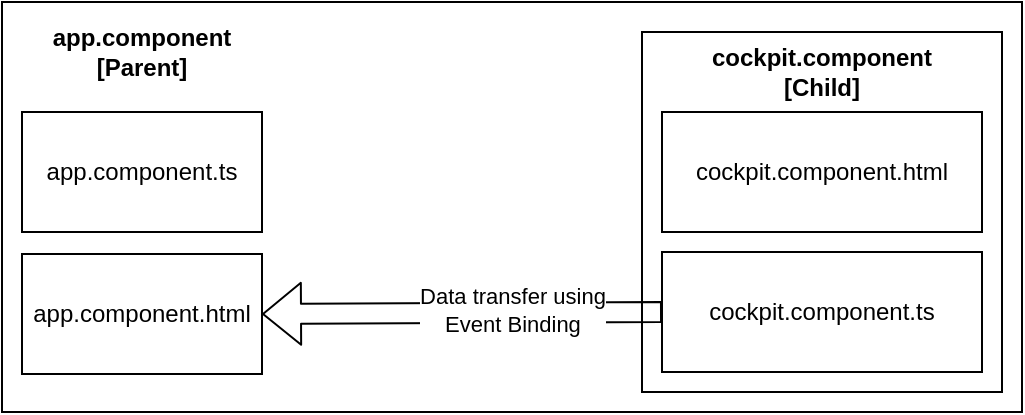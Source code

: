 <mxfile version="13.6.0" type="device"><diagram id="A13m-oPCycIV37kvDTGm" name="Page-1"><mxGraphModel dx="925" dy="502" grid="0" gridSize="10" guides="1" tooltips="1" connect="1" arrows="1" fold="1" page="1" pageScale="1" pageWidth="1654" pageHeight="2336" math="0" shadow="0"><root><mxCell id="0"/><mxCell id="1" parent="0"/><mxCell id="JgtcIwHJVHmPh_NvK8_y-8" value="" style="rounded=0;whiteSpace=wrap;html=1;" vertex="1" parent="1"><mxGeometry x="150" y="65" width="510" height="205" as="geometry"/></mxCell><mxCell id="JgtcIwHJVHmPh_NvK8_y-1" value="app.component.ts" style="rounded=0;whiteSpace=wrap;html=1;" vertex="1" parent="1"><mxGeometry x="160" y="120" width="120" height="60" as="geometry"/></mxCell><mxCell id="JgtcIwHJVHmPh_NvK8_y-2" value="app.component.html" style="rounded=0;whiteSpace=wrap;html=1;" vertex="1" parent="1"><mxGeometry x="160" y="191" width="120" height="60" as="geometry"/></mxCell><mxCell id="JgtcIwHJVHmPh_NvK8_y-7" value="" style="group" vertex="1" connectable="0" parent="1"><mxGeometry x="470" y="80" width="180" height="180" as="geometry"/></mxCell><mxCell id="JgtcIwHJVHmPh_NvK8_y-5" value="" style="rounded=0;whiteSpace=wrap;html=1;" vertex="1" parent="JgtcIwHJVHmPh_NvK8_y-7"><mxGeometry width="180" height="180" as="geometry"/></mxCell><mxCell id="JgtcIwHJVHmPh_NvK8_y-3" value="cockpit.component.html" style="rounded=0;whiteSpace=wrap;html=1;" vertex="1" parent="JgtcIwHJVHmPh_NvK8_y-7"><mxGeometry x="10" y="40" width="160" height="60" as="geometry"/></mxCell><mxCell id="JgtcIwHJVHmPh_NvK8_y-4" value="cockpit.component.ts" style="rounded=0;whiteSpace=wrap;html=1;" vertex="1" parent="JgtcIwHJVHmPh_NvK8_y-7"><mxGeometry x="10" y="110" width="160" height="60" as="geometry"/></mxCell><mxCell id="JgtcIwHJVHmPh_NvK8_y-6" value="&lt;b&gt;cockpit.component [Child]&lt;/b&gt;" style="text;html=1;strokeColor=none;fillColor=none;align=center;verticalAlign=middle;whiteSpace=wrap;rounded=0;" vertex="1" parent="JgtcIwHJVHmPh_NvK8_y-7"><mxGeometry x="35" y="10" width="110" height="20" as="geometry"/></mxCell><mxCell id="JgtcIwHJVHmPh_NvK8_y-9" value="&lt;b&gt;app.component [Parent]&lt;/b&gt;" style="text;html=1;strokeColor=none;fillColor=none;align=center;verticalAlign=middle;whiteSpace=wrap;rounded=0;" vertex="1" parent="1"><mxGeometry x="160" y="80" width="120" height="20" as="geometry"/></mxCell><mxCell id="JgtcIwHJVHmPh_NvK8_y-10" value="" style="shape=flexArrow;endArrow=classic;html=1;entryX=1;entryY=0.5;entryDx=0;entryDy=0;exitX=0;exitY=0.5;exitDx=0;exitDy=0;" edge="1" parent="1" source="JgtcIwHJVHmPh_NvK8_y-4" target="JgtcIwHJVHmPh_NvK8_y-2"><mxGeometry width="50" height="50" relative="1" as="geometry"><mxPoint x="450" y="270" as="sourcePoint"/><mxPoint x="500" y="220" as="targetPoint"/></mxGeometry></mxCell><mxCell id="JgtcIwHJVHmPh_NvK8_y-11" value="Data transfer using&lt;br&gt;Event Binding" style="edgeLabel;html=1;align=center;verticalAlign=middle;resizable=0;points=[];" vertex="1" connectable="0" parent="JgtcIwHJVHmPh_NvK8_y-10"><mxGeometry x="-0.247" y="-2" relative="1" as="geometry"><mxPoint as="offset"/></mxGeometry></mxCell></root></mxGraphModel></diagram></mxfile>